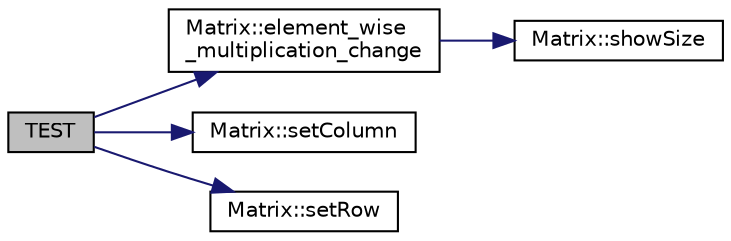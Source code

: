digraph "TEST"
{
 // LATEX_PDF_SIZE
  edge [fontname="Helvetica",fontsize="10",labelfontname="Helvetica",labelfontsize="10"];
  node [fontname="Helvetica",fontsize="10",shape=record];
  rankdir="LR";
  Node1 [label="TEST",height=0.2,width=0.4,color="black", fillcolor="grey75", style="filled", fontcolor="black",tooltip=" "];
  Node1 -> Node2 [color="midnightblue",fontsize="10",style="solid",fontname="Helvetica"];
  Node2 [label="Matrix::element_wise\l_multiplication_change",height=0.2,width=0.4,color="black", fillcolor="white", style="filled",URL="$class_matrix.html#a1ece0fec95976aeb03a6cba01d37d50a",tooltip=" "];
  Node2 -> Node3 [color="midnightblue",fontsize="10",style="solid",fontname="Helvetica"];
  Node3 [label="Matrix::showSize",height=0.2,width=0.4,color="black", fillcolor="white", style="filled",URL="$class_matrix.html#aaebd4515991c24fafd2d606ea18f6d20",tooltip=" "];
  Node1 -> Node4 [color="midnightblue",fontsize="10",style="solid",fontname="Helvetica"];
  Node4 [label="Matrix::setColumn",height=0.2,width=0.4,color="black", fillcolor="white", style="filled",URL="$class_matrix.html#a001d828b9aa390ff17fa0efd0a9e01fa",tooltip=" "];
  Node1 -> Node5 [color="midnightblue",fontsize="10",style="solid",fontname="Helvetica"];
  Node5 [label="Matrix::setRow",height=0.2,width=0.4,color="black", fillcolor="white", style="filled",URL="$class_matrix.html#a6cecd9c01b10c68a06d8b9491044da25",tooltip=" "];
}
